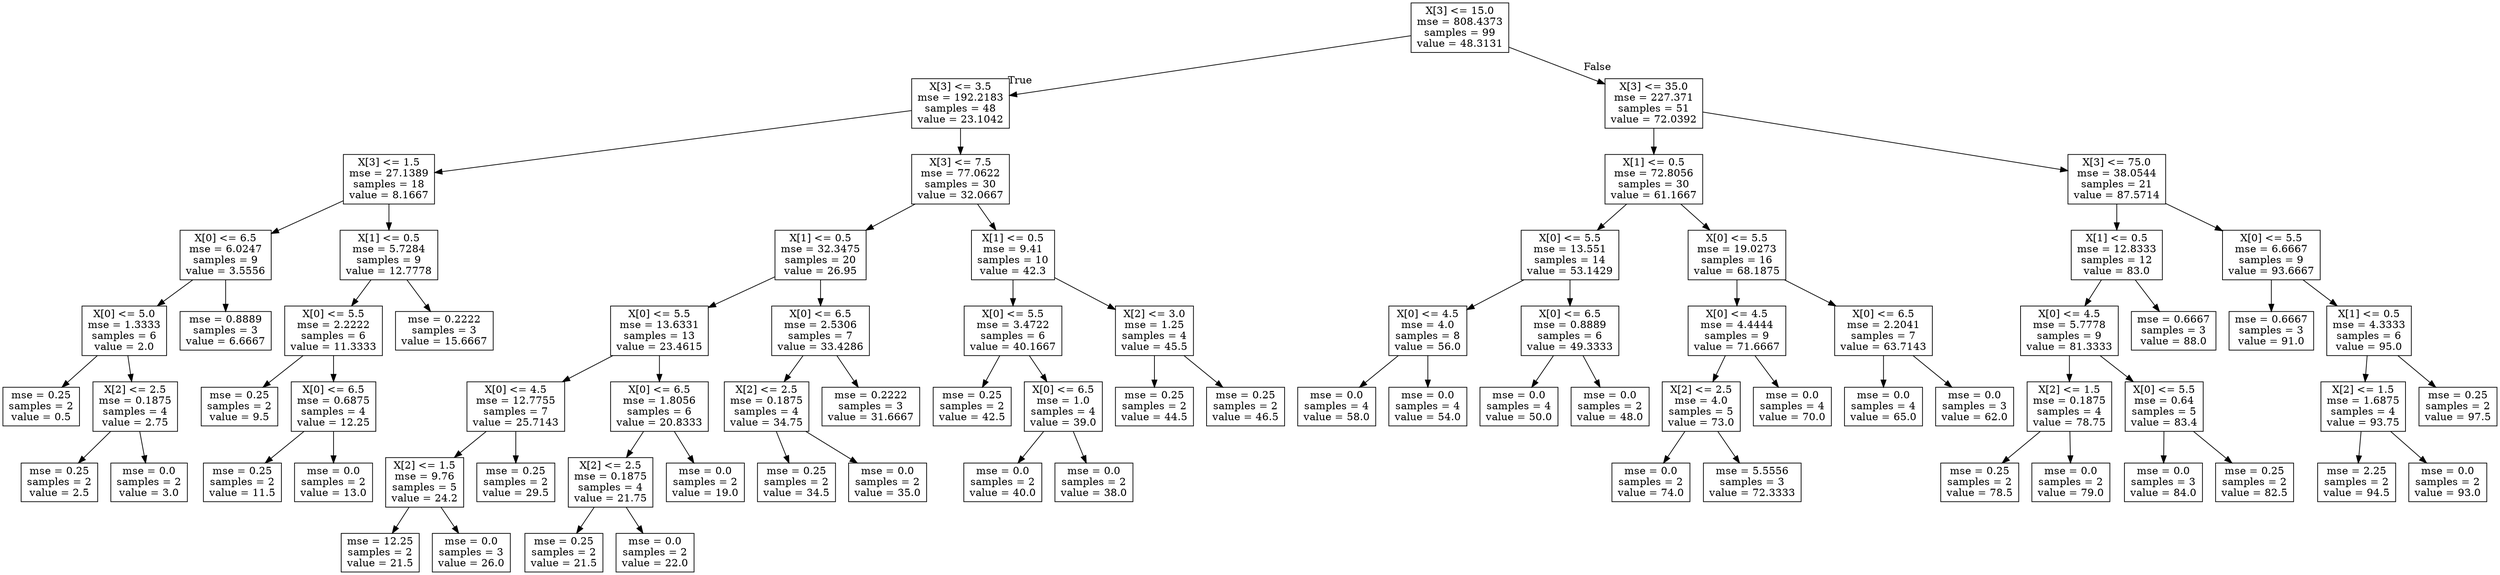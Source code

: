 digraph Tree {
node [shape=box] ;
0 [label="X[3] <= 15.0\nmse = 808.4373\nsamples = 99\nvalue = 48.3131"] ;
1 [label="X[3] <= 3.5\nmse = 192.2183\nsamples = 48\nvalue = 23.1042"] ;
0 -> 1 [labeldistance=2.5, labelangle=45, headlabel="True"] ;
2 [label="X[3] <= 1.5\nmse = 27.1389\nsamples = 18\nvalue = 8.1667"] ;
1 -> 2 ;
3 [label="X[0] <= 6.5\nmse = 6.0247\nsamples = 9\nvalue = 3.5556"] ;
2 -> 3 ;
4 [label="X[0] <= 5.0\nmse = 1.3333\nsamples = 6\nvalue = 2.0"] ;
3 -> 4 ;
5 [label="mse = 0.25\nsamples = 2\nvalue = 0.5"] ;
4 -> 5 ;
6 [label="X[2] <= 2.5\nmse = 0.1875\nsamples = 4\nvalue = 2.75"] ;
4 -> 6 ;
7 [label="mse = 0.25\nsamples = 2\nvalue = 2.5"] ;
6 -> 7 ;
8 [label="mse = 0.0\nsamples = 2\nvalue = 3.0"] ;
6 -> 8 ;
9 [label="mse = 0.8889\nsamples = 3\nvalue = 6.6667"] ;
3 -> 9 ;
10 [label="X[1] <= 0.5\nmse = 5.7284\nsamples = 9\nvalue = 12.7778"] ;
2 -> 10 ;
11 [label="X[0] <= 5.5\nmse = 2.2222\nsamples = 6\nvalue = 11.3333"] ;
10 -> 11 ;
12 [label="mse = 0.25\nsamples = 2\nvalue = 9.5"] ;
11 -> 12 ;
13 [label="X[0] <= 6.5\nmse = 0.6875\nsamples = 4\nvalue = 12.25"] ;
11 -> 13 ;
14 [label="mse = 0.25\nsamples = 2\nvalue = 11.5"] ;
13 -> 14 ;
15 [label="mse = 0.0\nsamples = 2\nvalue = 13.0"] ;
13 -> 15 ;
16 [label="mse = 0.2222\nsamples = 3\nvalue = 15.6667"] ;
10 -> 16 ;
17 [label="X[3] <= 7.5\nmse = 77.0622\nsamples = 30\nvalue = 32.0667"] ;
1 -> 17 ;
18 [label="X[1] <= 0.5\nmse = 32.3475\nsamples = 20\nvalue = 26.95"] ;
17 -> 18 ;
19 [label="X[0] <= 5.5\nmse = 13.6331\nsamples = 13\nvalue = 23.4615"] ;
18 -> 19 ;
20 [label="X[0] <= 4.5\nmse = 12.7755\nsamples = 7\nvalue = 25.7143"] ;
19 -> 20 ;
21 [label="X[2] <= 1.5\nmse = 9.76\nsamples = 5\nvalue = 24.2"] ;
20 -> 21 ;
22 [label="mse = 12.25\nsamples = 2\nvalue = 21.5"] ;
21 -> 22 ;
23 [label="mse = 0.0\nsamples = 3\nvalue = 26.0"] ;
21 -> 23 ;
24 [label="mse = 0.25\nsamples = 2\nvalue = 29.5"] ;
20 -> 24 ;
25 [label="X[0] <= 6.5\nmse = 1.8056\nsamples = 6\nvalue = 20.8333"] ;
19 -> 25 ;
26 [label="X[2] <= 2.5\nmse = 0.1875\nsamples = 4\nvalue = 21.75"] ;
25 -> 26 ;
27 [label="mse = 0.25\nsamples = 2\nvalue = 21.5"] ;
26 -> 27 ;
28 [label="mse = 0.0\nsamples = 2\nvalue = 22.0"] ;
26 -> 28 ;
29 [label="mse = 0.0\nsamples = 2\nvalue = 19.0"] ;
25 -> 29 ;
30 [label="X[0] <= 6.5\nmse = 2.5306\nsamples = 7\nvalue = 33.4286"] ;
18 -> 30 ;
31 [label="X[2] <= 2.5\nmse = 0.1875\nsamples = 4\nvalue = 34.75"] ;
30 -> 31 ;
32 [label="mse = 0.25\nsamples = 2\nvalue = 34.5"] ;
31 -> 32 ;
33 [label="mse = 0.0\nsamples = 2\nvalue = 35.0"] ;
31 -> 33 ;
34 [label="mse = 0.2222\nsamples = 3\nvalue = 31.6667"] ;
30 -> 34 ;
35 [label="X[1] <= 0.5\nmse = 9.41\nsamples = 10\nvalue = 42.3"] ;
17 -> 35 ;
36 [label="X[0] <= 5.5\nmse = 3.4722\nsamples = 6\nvalue = 40.1667"] ;
35 -> 36 ;
37 [label="mse = 0.25\nsamples = 2\nvalue = 42.5"] ;
36 -> 37 ;
38 [label="X[0] <= 6.5\nmse = 1.0\nsamples = 4\nvalue = 39.0"] ;
36 -> 38 ;
39 [label="mse = 0.0\nsamples = 2\nvalue = 40.0"] ;
38 -> 39 ;
40 [label="mse = 0.0\nsamples = 2\nvalue = 38.0"] ;
38 -> 40 ;
41 [label="X[2] <= 3.0\nmse = 1.25\nsamples = 4\nvalue = 45.5"] ;
35 -> 41 ;
42 [label="mse = 0.25\nsamples = 2\nvalue = 44.5"] ;
41 -> 42 ;
43 [label="mse = 0.25\nsamples = 2\nvalue = 46.5"] ;
41 -> 43 ;
44 [label="X[3] <= 35.0\nmse = 227.371\nsamples = 51\nvalue = 72.0392"] ;
0 -> 44 [labeldistance=2.5, labelangle=-45, headlabel="False"] ;
45 [label="X[1] <= 0.5\nmse = 72.8056\nsamples = 30\nvalue = 61.1667"] ;
44 -> 45 ;
46 [label="X[0] <= 5.5\nmse = 13.551\nsamples = 14\nvalue = 53.1429"] ;
45 -> 46 ;
47 [label="X[0] <= 4.5\nmse = 4.0\nsamples = 8\nvalue = 56.0"] ;
46 -> 47 ;
48 [label="mse = 0.0\nsamples = 4\nvalue = 58.0"] ;
47 -> 48 ;
49 [label="mse = 0.0\nsamples = 4\nvalue = 54.0"] ;
47 -> 49 ;
50 [label="X[0] <= 6.5\nmse = 0.8889\nsamples = 6\nvalue = 49.3333"] ;
46 -> 50 ;
51 [label="mse = 0.0\nsamples = 4\nvalue = 50.0"] ;
50 -> 51 ;
52 [label="mse = 0.0\nsamples = 2\nvalue = 48.0"] ;
50 -> 52 ;
53 [label="X[0] <= 5.5\nmse = 19.0273\nsamples = 16\nvalue = 68.1875"] ;
45 -> 53 ;
54 [label="X[0] <= 4.5\nmse = 4.4444\nsamples = 9\nvalue = 71.6667"] ;
53 -> 54 ;
55 [label="X[2] <= 2.5\nmse = 4.0\nsamples = 5\nvalue = 73.0"] ;
54 -> 55 ;
56 [label="mse = 0.0\nsamples = 2\nvalue = 74.0"] ;
55 -> 56 ;
57 [label="mse = 5.5556\nsamples = 3\nvalue = 72.3333"] ;
55 -> 57 ;
58 [label="mse = 0.0\nsamples = 4\nvalue = 70.0"] ;
54 -> 58 ;
59 [label="X[0] <= 6.5\nmse = 2.2041\nsamples = 7\nvalue = 63.7143"] ;
53 -> 59 ;
60 [label="mse = 0.0\nsamples = 4\nvalue = 65.0"] ;
59 -> 60 ;
61 [label="mse = 0.0\nsamples = 3\nvalue = 62.0"] ;
59 -> 61 ;
62 [label="X[3] <= 75.0\nmse = 38.0544\nsamples = 21\nvalue = 87.5714"] ;
44 -> 62 ;
63 [label="X[1] <= 0.5\nmse = 12.8333\nsamples = 12\nvalue = 83.0"] ;
62 -> 63 ;
64 [label="X[0] <= 4.5\nmse = 5.7778\nsamples = 9\nvalue = 81.3333"] ;
63 -> 64 ;
65 [label="X[2] <= 1.5\nmse = 0.1875\nsamples = 4\nvalue = 78.75"] ;
64 -> 65 ;
66 [label="mse = 0.25\nsamples = 2\nvalue = 78.5"] ;
65 -> 66 ;
67 [label="mse = 0.0\nsamples = 2\nvalue = 79.0"] ;
65 -> 67 ;
68 [label="X[0] <= 5.5\nmse = 0.64\nsamples = 5\nvalue = 83.4"] ;
64 -> 68 ;
69 [label="mse = 0.0\nsamples = 3\nvalue = 84.0"] ;
68 -> 69 ;
70 [label="mse = 0.25\nsamples = 2\nvalue = 82.5"] ;
68 -> 70 ;
71 [label="mse = 0.6667\nsamples = 3\nvalue = 88.0"] ;
63 -> 71 ;
72 [label="X[0] <= 5.5\nmse = 6.6667\nsamples = 9\nvalue = 93.6667"] ;
62 -> 72 ;
73 [label="mse = 0.6667\nsamples = 3\nvalue = 91.0"] ;
72 -> 73 ;
74 [label="X[1] <= 0.5\nmse = 4.3333\nsamples = 6\nvalue = 95.0"] ;
72 -> 74 ;
75 [label="X[2] <= 1.5\nmse = 1.6875\nsamples = 4\nvalue = 93.75"] ;
74 -> 75 ;
76 [label="mse = 2.25\nsamples = 2\nvalue = 94.5"] ;
75 -> 76 ;
77 [label="mse = 0.0\nsamples = 2\nvalue = 93.0"] ;
75 -> 77 ;
78 [label="mse = 0.25\nsamples = 2\nvalue = 97.5"] ;
74 -> 78 ;
}